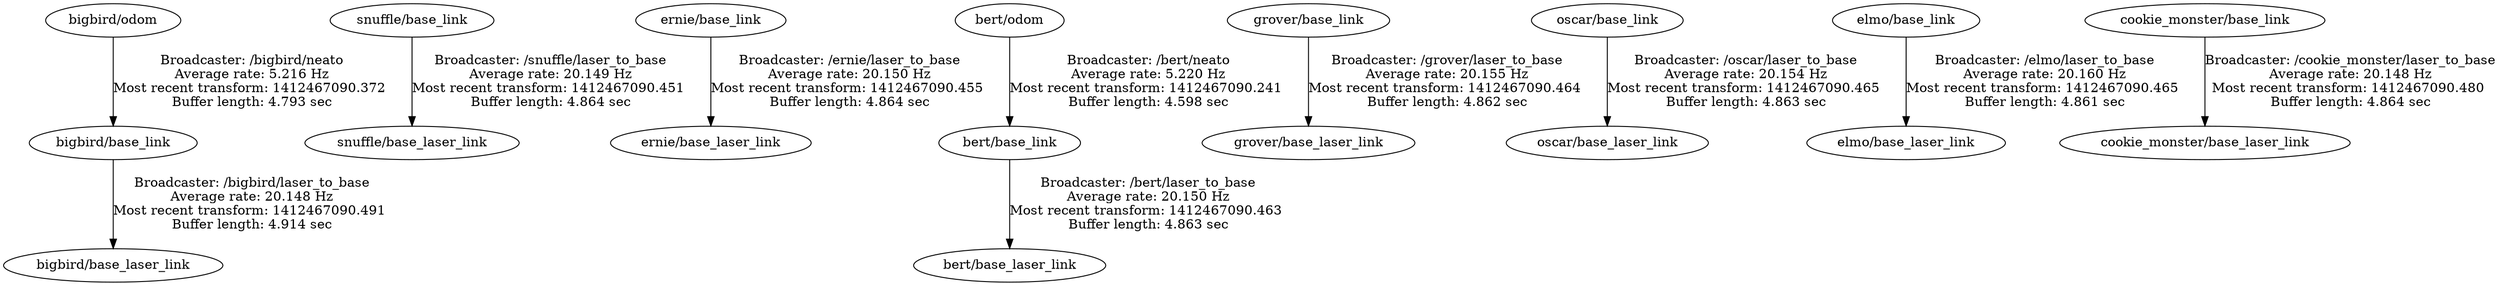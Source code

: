 digraph G {
"bigbird/base_link" -> "bigbird/base_laser_link"[label="Broadcaster: /bigbird/laser_to_base\nAverage rate: 20.148 Hz\nMost recent transform: 1412467090.491 \nBuffer length: 4.914 sec\n"];
"bigbird/odom" -> "bigbird/base_link"[label="Broadcaster: /bigbird/neato\nAverage rate: 5.216 Hz\nMost recent transform: 1412467090.372 \nBuffer length: 4.793 sec\n"];
"snuffle/base_link" -> "snuffle/base_laser_link"[label="Broadcaster: /snuffle/laser_to_base\nAverage rate: 20.149 Hz\nMost recent transform: 1412467090.451 \nBuffer length: 4.864 sec\n"];
"ernie/base_link" -> "ernie/base_laser_link"[label="Broadcaster: /ernie/laser_to_base\nAverage rate: 20.150 Hz\nMost recent transform: 1412467090.455 \nBuffer length: 4.864 sec\n"];
"bert/base_link" -> "bert/base_laser_link"[label="Broadcaster: /bert/laser_to_base\nAverage rate: 20.150 Hz\nMost recent transform: 1412467090.463 \nBuffer length: 4.863 sec\n"];
"bert/odom" -> "bert/base_link"[label="Broadcaster: /bert/neato\nAverage rate: 5.220 Hz\nMost recent transform: 1412467090.241 \nBuffer length: 4.598 sec\n"];
"grover/base_link" -> "grover/base_laser_link"[label="Broadcaster: /grover/laser_to_base\nAverage rate: 20.155 Hz\nMost recent transform: 1412467090.464 \nBuffer length: 4.862 sec\n"];
"oscar/base_link" -> "oscar/base_laser_link"[label="Broadcaster: /oscar/laser_to_base\nAverage rate: 20.154 Hz\nMost recent transform: 1412467090.465 \nBuffer length: 4.863 sec\n"];
"elmo/base_link" -> "elmo/base_laser_link"[label="Broadcaster: /elmo/laser_to_base\nAverage rate: 20.160 Hz\nMost recent transform: 1412467090.465 \nBuffer length: 4.861 sec\n"];
"cookie_monster/base_link" -> "cookie_monster/base_laser_link"[label="Broadcaster: /cookie_monster/laser_to_base\nAverage rate: 20.148 Hz\nMost recent transform: 1412467090.480 \nBuffer length: 4.864 sec\n"];
}